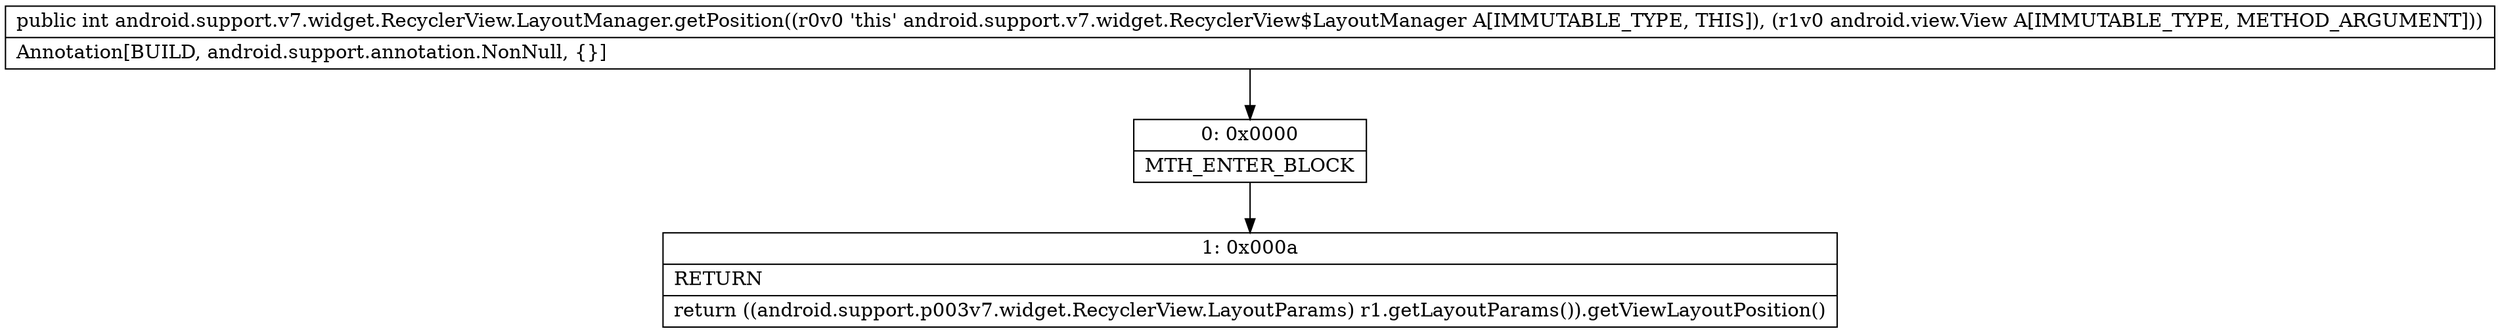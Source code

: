 digraph "CFG forandroid.support.v7.widget.RecyclerView.LayoutManager.getPosition(Landroid\/view\/View;)I" {
Node_0 [shape=record,label="{0\:\ 0x0000|MTH_ENTER_BLOCK\l}"];
Node_1 [shape=record,label="{1\:\ 0x000a|RETURN\l|return ((android.support.p003v7.widget.RecyclerView.LayoutParams) r1.getLayoutParams()).getViewLayoutPosition()\l}"];
MethodNode[shape=record,label="{public int android.support.v7.widget.RecyclerView.LayoutManager.getPosition((r0v0 'this' android.support.v7.widget.RecyclerView$LayoutManager A[IMMUTABLE_TYPE, THIS]), (r1v0 android.view.View A[IMMUTABLE_TYPE, METHOD_ARGUMENT]))  | Annotation[BUILD, android.support.annotation.NonNull, \{\}]\l}"];
MethodNode -> Node_0;
Node_0 -> Node_1;
}

